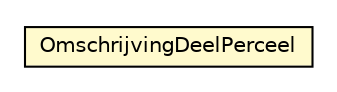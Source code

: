 #!/usr/local/bin/dot
#
# Class diagram 
# Generated by UMLGraph version R5_6-24-gf6e263 (http://www.umlgraph.org/)
#

digraph G {
	edge [fontname="Helvetica",fontsize=10,labelfontname="Helvetica",labelfontsize=10];
	node [fontname="Helvetica",fontsize=10,shape=plaintext];
	nodesep=0.25;
	ranksep=0.5;
	// nl.egem.stuf.sector.bg._0204.KDOFund.OmschrijvingDeelPerceel
	c83846 [label=<<table title="nl.egem.stuf.sector.bg._0204.KDOFund.OmschrijvingDeelPerceel" border="0" cellborder="1" cellspacing="0" cellpadding="2" port="p" bgcolor="lemonChiffon" href="./KDOFund.OmschrijvingDeelPerceel.html">
		<tr><td><table border="0" cellspacing="0" cellpadding="1">
<tr><td align="center" balign="center"> OmschrijvingDeelPerceel </td></tr>
		</table></td></tr>
		</table>>, URL="./KDOFund.OmschrijvingDeelPerceel.html", fontname="Helvetica", fontcolor="black", fontsize=10.0];
}

